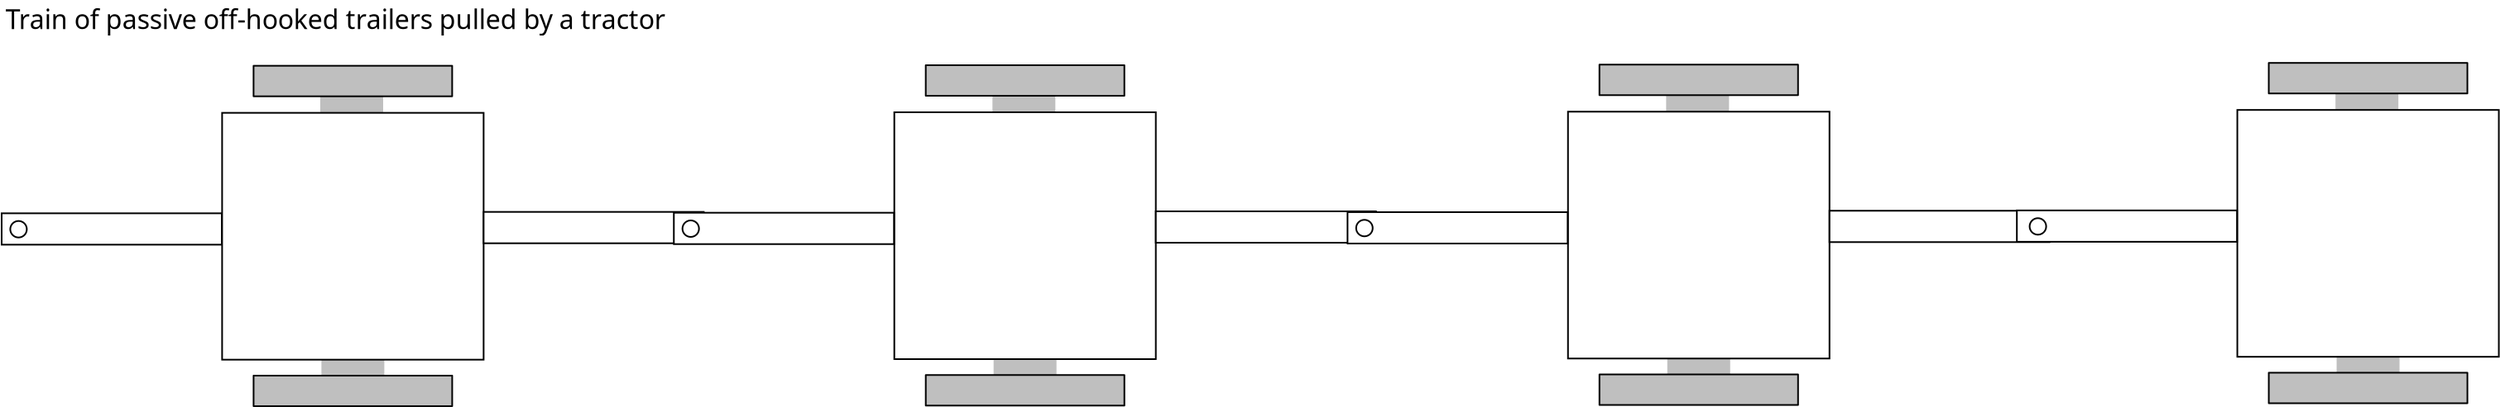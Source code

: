 <?xml version="1.0" encoding="UTF-8"?>
<dia:diagram xmlns:dia="http://www.lysator.liu.se/~alla/dia/">
  <dia:layer name="Background" visible="true">
    <dia:group>
      <dia:object type="Standard - Box" version="0" id="O0">
        <dia:attribute name="obj_pos">
          <dia:point val="-19.464,25.034"/>
        </dia:attribute>
        <dia:attribute name="obj_bb">
          <dia:rectangle val="-19.514,24.984;-15.714,25.984"/>
        </dia:attribute>
        <dia:attribute name="elem_corner">
          <dia:point val="-19.464,25.034"/>
        </dia:attribute>
        <dia:attribute name="elem_width">
          <dia:real val="3.7"/>
        </dia:attribute>
        <dia:attribute name="elem_height">
          <dia:real val="0.9"/>
        </dia:attribute>
        <dia:attribute name="border_color">
          <dia:color val="#bfbfbf"/>
        </dia:attribute>
        <dia:attribute name="inner_color">
          <dia:color val="#bfbfbf"/>
        </dia:attribute>
        <dia:attribute name="show_background">
          <dia:boolean val="true"/>
        </dia:attribute>
        <dia:attribute name="corner_radius">
          <dia:real val="1.175e-38"/>
        </dia:attribute>
      </dia:object>
      <dia:object type="Standard - Box" version="0" id="O1">
        <dia:attribute name="obj_pos">
          <dia:point val="-19.534,9.069"/>
        </dia:attribute>
        <dia:attribute name="obj_bb">
          <dia:rectangle val="-19.584,9.019;-15.784,10.019"/>
        </dia:attribute>
        <dia:attribute name="elem_corner">
          <dia:point val="-19.534,9.069"/>
        </dia:attribute>
        <dia:attribute name="elem_width">
          <dia:real val="3.7"/>
        </dia:attribute>
        <dia:attribute name="elem_height">
          <dia:real val="0.9"/>
        </dia:attribute>
        <dia:attribute name="border_color">
          <dia:color val="#bfbfbf"/>
        </dia:attribute>
        <dia:attribute name="inner_color">
          <dia:color val="#bfbfbf"/>
        </dia:attribute>
        <dia:attribute name="show_background">
          <dia:boolean val="true"/>
        </dia:attribute>
        <dia:attribute name="corner_radius">
          <dia:real val="1.175e-38"/>
        </dia:attribute>
      </dia:object>
      <dia:object type="Standard - Box" version="0" id="O2">
        <dia:attribute name="obj_pos">
          <dia:point val="-25.514,10.034"/>
        </dia:attribute>
        <dia:attribute name="obj_bb">
          <dia:rectangle val="-25.564,9.984;-9.664,25.034"/>
        </dia:attribute>
        <dia:attribute name="elem_corner">
          <dia:point val="-25.514,10.034"/>
        </dia:attribute>
        <dia:attribute name="elem_width">
          <dia:real val="15.8"/>
        </dia:attribute>
        <dia:attribute name="elem_height">
          <dia:real val="14.95"/>
        </dia:attribute>
        <dia:attribute name="show_background">
          <dia:boolean val="true"/>
        </dia:attribute>
      </dia:object>
      <dia:object type="Standard - Box" version="0" id="O3">
        <dia:attribute name="obj_pos">
          <dia:point val="-23.614,7.184"/>
        </dia:attribute>
        <dia:attribute name="obj_bb">
          <dia:rectangle val="-23.664,7.134;-11.564,9.084"/>
        </dia:attribute>
        <dia:attribute name="elem_corner">
          <dia:point val="-23.614,7.184"/>
        </dia:attribute>
        <dia:attribute name="elem_width">
          <dia:real val="12"/>
        </dia:attribute>
        <dia:attribute name="elem_height">
          <dia:real val="1.85"/>
        </dia:attribute>
        <dia:attribute name="inner_color">
          <dia:color val="#bfbfbf"/>
        </dia:attribute>
        <dia:attribute name="show_background">
          <dia:boolean val="true"/>
        </dia:attribute>
        <dia:attribute name="corner_radius">
          <dia:real val="1.175e-38"/>
        </dia:attribute>
      </dia:object>
      <dia:object type="Standard - Box" version="0" id="O4">
        <dia:attribute name="obj_pos">
          <dia:point val="-23.613,25.949"/>
        </dia:attribute>
        <dia:attribute name="obj_bb">
          <dia:rectangle val="-23.663,25.899;-11.563,27.849"/>
        </dia:attribute>
        <dia:attribute name="elem_corner">
          <dia:point val="-23.613,25.949"/>
        </dia:attribute>
        <dia:attribute name="elem_width">
          <dia:real val="12"/>
        </dia:attribute>
        <dia:attribute name="elem_height">
          <dia:real val="1.85"/>
        </dia:attribute>
        <dia:attribute name="inner_color">
          <dia:color val="#bfbfbf"/>
        </dia:attribute>
        <dia:attribute name="show_background">
          <dia:boolean val="true"/>
        </dia:attribute>
        <dia:attribute name="corner_radius">
          <dia:real val="1.175e-38"/>
        </dia:attribute>
      </dia:object>
      <dia:object type="Standard - Box" version="0" id="O5">
        <dia:attribute name="obj_pos">
          <dia:point val="-9.714,16.034"/>
        </dia:attribute>
        <dia:attribute name="obj_bb">
          <dia:rectangle val="-9.764,15.984;3.636,17.984"/>
        </dia:attribute>
        <dia:attribute name="elem_corner">
          <dia:point val="-9.714,16.034"/>
        </dia:attribute>
        <dia:attribute name="elem_width">
          <dia:real val="13.3"/>
        </dia:attribute>
        <dia:attribute name="elem_height">
          <dia:real val="1.9"/>
        </dia:attribute>
        <dia:attribute name="show_background">
          <dia:boolean val="true"/>
        </dia:attribute>
      </dia:object>
      <dia:object type="Standard - Box" version="0" id="O6">
        <dia:attribute name="obj_pos">
          <dia:point val="-38.834,16.119"/>
        </dia:attribute>
        <dia:attribute name="obj_bb">
          <dia:rectangle val="-38.884,16.069;-25.484,18.069"/>
        </dia:attribute>
        <dia:attribute name="elem_corner">
          <dia:point val="-38.834,16.119"/>
        </dia:attribute>
        <dia:attribute name="elem_width">
          <dia:real val="13.3"/>
        </dia:attribute>
        <dia:attribute name="elem_height">
          <dia:real val="1.9"/>
        </dia:attribute>
        <dia:attribute name="show_background">
          <dia:boolean val="true"/>
        </dia:attribute>
      </dia:object>
      <dia:object type="Standard - Ellipse" version="0" id="O7">
        <dia:attribute name="obj_pos">
          <dia:point val="1.986,16.484"/>
        </dia:attribute>
        <dia:attribute name="obj_bb">
          <dia:rectangle val="1.936,16.434;3.036,17.534"/>
        </dia:attribute>
        <dia:attribute name="elem_corner">
          <dia:point val="1.986,16.484"/>
        </dia:attribute>
        <dia:attribute name="elem_width">
          <dia:real val="1"/>
        </dia:attribute>
        <dia:attribute name="elem_height">
          <dia:real val="1"/>
        </dia:attribute>
        <dia:attribute name="aspect">
          <dia:enum val="2"/>
        </dia:attribute>
      </dia:object>
      <dia:object type="Standard - Ellipse" version="0" id="O8">
        <dia:attribute name="obj_pos">
          <dia:point val="-38.314,16.584"/>
        </dia:attribute>
        <dia:attribute name="obj_bb">
          <dia:rectangle val="-38.364,16.534;-37.264,17.634"/>
        </dia:attribute>
        <dia:attribute name="elem_corner">
          <dia:point val="-38.314,16.584"/>
        </dia:attribute>
        <dia:attribute name="elem_width">
          <dia:real val="1"/>
        </dia:attribute>
        <dia:attribute name="elem_height">
          <dia:real val="1"/>
        </dia:attribute>
        <dia:attribute name="aspect">
          <dia:enum val="2"/>
        </dia:attribute>
      </dia:object>
    </dia:group>
    <dia:object type="Standard - Text" version="0" id="O9">
      <dia:attribute name="obj_pos">
        <dia:point val="-38.601,4.963"/>
      </dia:attribute>
      <dia:attribute name="obj_bb">
        <dia:rectangle val="-38.601,3.88;-10.217,6.281"/>
      </dia:attribute>
      <dia:attribute name="text">
        <dia:composite type="text">
          <dia:attribute name="string">
            <dia:string>#Train of passive off-hooked trailers pulled by a tractor#</dia:string>
          </dia:attribute>
          <dia:attribute name="font">
            <dia:font family="sans" style="0" name="Helvetica"/>
          </dia:attribute>
          <dia:attribute name="height">
            <dia:real val="2"/>
          </dia:attribute>
          <dia:attribute name="pos">
            <dia:point val="-38.601,4.963"/>
          </dia:attribute>
          <dia:attribute name="color">
            <dia:color val="#000000"/>
          </dia:attribute>
          <dia:attribute name="alignment">
            <dia:enum val="0"/>
          </dia:attribute>
        </dia:composite>
      </dia:attribute>
    </dia:object>
    <dia:group>
      <dia:object type="Standard - Box" version="0" id="O10">
        <dia:attribute name="obj_pos">
          <dia:point val="21.15,25"/>
        </dia:attribute>
        <dia:attribute name="obj_bb">
          <dia:rectangle val="21.1,24.95;24.9,25.95"/>
        </dia:attribute>
        <dia:attribute name="elem_corner">
          <dia:point val="21.15,25"/>
        </dia:attribute>
        <dia:attribute name="elem_width">
          <dia:real val="3.7"/>
        </dia:attribute>
        <dia:attribute name="elem_height">
          <dia:real val="0.9"/>
        </dia:attribute>
        <dia:attribute name="border_color">
          <dia:color val="#bfbfbf"/>
        </dia:attribute>
        <dia:attribute name="inner_color">
          <dia:color val="#bfbfbf"/>
        </dia:attribute>
        <dia:attribute name="show_background">
          <dia:boolean val="true"/>
        </dia:attribute>
        <dia:attribute name="corner_radius">
          <dia:real val="1.175e-38"/>
        </dia:attribute>
      </dia:object>
      <dia:object type="Standard - Box" version="0" id="O11">
        <dia:attribute name="obj_pos">
          <dia:point val="21.08,9.035"/>
        </dia:attribute>
        <dia:attribute name="obj_bb">
          <dia:rectangle val="21.03,8.985;24.83,9.985"/>
        </dia:attribute>
        <dia:attribute name="elem_corner">
          <dia:point val="21.08,9.035"/>
        </dia:attribute>
        <dia:attribute name="elem_width">
          <dia:real val="3.7"/>
        </dia:attribute>
        <dia:attribute name="elem_height">
          <dia:real val="0.9"/>
        </dia:attribute>
        <dia:attribute name="border_color">
          <dia:color val="#bfbfbf"/>
        </dia:attribute>
        <dia:attribute name="inner_color">
          <dia:color val="#bfbfbf"/>
        </dia:attribute>
        <dia:attribute name="show_background">
          <dia:boolean val="true"/>
        </dia:attribute>
        <dia:attribute name="corner_radius">
          <dia:real val="1.175e-38"/>
        </dia:attribute>
      </dia:object>
      <dia:object type="Standard - Box" version="0" id="O12">
        <dia:attribute name="obj_pos">
          <dia:point val="15.1,10"/>
        </dia:attribute>
        <dia:attribute name="obj_bb">
          <dia:rectangle val="15.05,9.95;30.95,25"/>
        </dia:attribute>
        <dia:attribute name="elem_corner">
          <dia:point val="15.1,10"/>
        </dia:attribute>
        <dia:attribute name="elem_width">
          <dia:real val="15.8"/>
        </dia:attribute>
        <dia:attribute name="elem_height">
          <dia:real val="14.95"/>
        </dia:attribute>
        <dia:attribute name="show_background">
          <dia:boolean val="true"/>
        </dia:attribute>
      </dia:object>
      <dia:object type="Standard - Box" version="0" id="O13">
        <dia:attribute name="obj_pos">
          <dia:point val="17,7.15"/>
        </dia:attribute>
        <dia:attribute name="obj_bb">
          <dia:rectangle val="16.95,7.1;29.05,9.05"/>
        </dia:attribute>
        <dia:attribute name="elem_corner">
          <dia:point val="17,7.15"/>
        </dia:attribute>
        <dia:attribute name="elem_width">
          <dia:real val="12"/>
        </dia:attribute>
        <dia:attribute name="elem_height">
          <dia:real val="1.85"/>
        </dia:attribute>
        <dia:attribute name="inner_color">
          <dia:color val="#bfbfbf"/>
        </dia:attribute>
        <dia:attribute name="show_background">
          <dia:boolean val="true"/>
        </dia:attribute>
        <dia:attribute name="corner_radius">
          <dia:real val="1.175e-38"/>
        </dia:attribute>
      </dia:object>
      <dia:object type="Standard - Box" version="0" id="O14">
        <dia:attribute name="obj_pos">
          <dia:point val="17.001,25.914"/>
        </dia:attribute>
        <dia:attribute name="obj_bb">
          <dia:rectangle val="16.951,25.864;29.051,27.814"/>
        </dia:attribute>
        <dia:attribute name="elem_corner">
          <dia:point val="17.001,25.914"/>
        </dia:attribute>
        <dia:attribute name="elem_width">
          <dia:real val="12"/>
        </dia:attribute>
        <dia:attribute name="elem_height">
          <dia:real val="1.85"/>
        </dia:attribute>
        <dia:attribute name="inner_color">
          <dia:color val="#bfbfbf"/>
        </dia:attribute>
        <dia:attribute name="show_background">
          <dia:boolean val="true"/>
        </dia:attribute>
        <dia:attribute name="corner_radius">
          <dia:real val="1.175e-38"/>
        </dia:attribute>
      </dia:object>
      <dia:object type="Standard - Box" version="0" id="O15">
        <dia:attribute name="obj_pos">
          <dia:point val="30.9,16"/>
        </dia:attribute>
        <dia:attribute name="obj_bb">
          <dia:rectangle val="30.85,15.95;44.25,17.95"/>
        </dia:attribute>
        <dia:attribute name="elem_corner">
          <dia:point val="30.9,16"/>
        </dia:attribute>
        <dia:attribute name="elem_width">
          <dia:real val="13.3"/>
        </dia:attribute>
        <dia:attribute name="elem_height">
          <dia:real val="1.9"/>
        </dia:attribute>
        <dia:attribute name="show_background">
          <dia:boolean val="true"/>
        </dia:attribute>
      </dia:object>
      <dia:object type="Standard - Box" version="0" id="O16">
        <dia:attribute name="obj_pos">
          <dia:point val="1.78,16.085"/>
        </dia:attribute>
        <dia:attribute name="obj_bb">
          <dia:rectangle val="1.73,16.035;15.13,18.035"/>
        </dia:attribute>
        <dia:attribute name="elem_corner">
          <dia:point val="1.78,16.085"/>
        </dia:attribute>
        <dia:attribute name="elem_width">
          <dia:real val="13.3"/>
        </dia:attribute>
        <dia:attribute name="elem_height">
          <dia:real val="1.9"/>
        </dia:attribute>
        <dia:attribute name="show_background">
          <dia:boolean val="true"/>
        </dia:attribute>
      </dia:object>
      <dia:object type="Standard - Ellipse" version="0" id="O17">
        <dia:attribute name="obj_pos">
          <dia:point val="42.6,16.45"/>
        </dia:attribute>
        <dia:attribute name="obj_bb">
          <dia:rectangle val="42.55,16.4;43.65,17.5"/>
        </dia:attribute>
        <dia:attribute name="elem_corner">
          <dia:point val="42.6,16.45"/>
        </dia:attribute>
        <dia:attribute name="elem_width">
          <dia:real val="1"/>
        </dia:attribute>
        <dia:attribute name="elem_height">
          <dia:real val="1"/>
        </dia:attribute>
        <dia:attribute name="aspect">
          <dia:enum val="2"/>
        </dia:attribute>
      </dia:object>
      <dia:object type="Standard - Ellipse" version="0" id="O18">
        <dia:attribute name="obj_pos">
          <dia:point val="2.3,16.55"/>
        </dia:attribute>
        <dia:attribute name="obj_bb">
          <dia:rectangle val="2.25,16.5;3.35,17.6"/>
        </dia:attribute>
        <dia:attribute name="elem_corner">
          <dia:point val="2.3,16.55"/>
        </dia:attribute>
        <dia:attribute name="elem_width">
          <dia:real val="1"/>
        </dia:attribute>
        <dia:attribute name="elem_height">
          <dia:real val="1"/>
        </dia:attribute>
        <dia:attribute name="aspect">
          <dia:enum val="2"/>
        </dia:attribute>
      </dia:object>
    </dia:group>
    <dia:group>
      <dia:object type="Standard - Box" version="0" id="O19">
        <dia:attribute name="obj_pos">
          <dia:point val="61.854,24.964"/>
        </dia:attribute>
        <dia:attribute name="obj_bb">
          <dia:rectangle val="61.804,24.914;65.604,25.914"/>
        </dia:attribute>
        <dia:attribute name="elem_corner">
          <dia:point val="61.854,24.964"/>
        </dia:attribute>
        <dia:attribute name="elem_width">
          <dia:real val="3.7"/>
        </dia:attribute>
        <dia:attribute name="elem_height">
          <dia:real val="0.9"/>
        </dia:attribute>
        <dia:attribute name="border_color">
          <dia:color val="#bfbfbf"/>
        </dia:attribute>
        <dia:attribute name="inner_color">
          <dia:color val="#bfbfbf"/>
        </dia:attribute>
        <dia:attribute name="show_background">
          <dia:boolean val="true"/>
        </dia:attribute>
        <dia:attribute name="corner_radius">
          <dia:real val="1.175e-38"/>
        </dia:attribute>
      </dia:object>
      <dia:object type="Standard - Box" version="0" id="O20">
        <dia:attribute name="obj_pos">
          <dia:point val="61.784,8.999"/>
        </dia:attribute>
        <dia:attribute name="obj_bb">
          <dia:rectangle val="61.734,8.949;65.534,9.949"/>
        </dia:attribute>
        <dia:attribute name="elem_corner">
          <dia:point val="61.784,8.999"/>
        </dia:attribute>
        <dia:attribute name="elem_width">
          <dia:real val="3.7"/>
        </dia:attribute>
        <dia:attribute name="elem_height">
          <dia:real val="0.9"/>
        </dia:attribute>
        <dia:attribute name="border_color">
          <dia:color val="#bfbfbf"/>
        </dia:attribute>
        <dia:attribute name="inner_color">
          <dia:color val="#bfbfbf"/>
        </dia:attribute>
        <dia:attribute name="show_background">
          <dia:boolean val="true"/>
        </dia:attribute>
        <dia:attribute name="corner_radius">
          <dia:real val="1.175e-38"/>
        </dia:attribute>
      </dia:object>
      <dia:object type="Standard - Box" version="0" id="O21">
        <dia:attribute name="obj_pos">
          <dia:point val="55.804,9.964"/>
        </dia:attribute>
        <dia:attribute name="obj_bb">
          <dia:rectangle val="55.754,9.914;71.654,24.964"/>
        </dia:attribute>
        <dia:attribute name="elem_corner">
          <dia:point val="55.804,9.964"/>
        </dia:attribute>
        <dia:attribute name="elem_width">
          <dia:real val="15.8"/>
        </dia:attribute>
        <dia:attribute name="elem_height">
          <dia:real val="14.95"/>
        </dia:attribute>
        <dia:attribute name="show_background">
          <dia:boolean val="true"/>
        </dia:attribute>
      </dia:object>
      <dia:object type="Standard - Box" version="0" id="O22">
        <dia:attribute name="obj_pos">
          <dia:point val="57.704,7.114"/>
        </dia:attribute>
        <dia:attribute name="obj_bb">
          <dia:rectangle val="57.654,7.064;69.754,9.014"/>
        </dia:attribute>
        <dia:attribute name="elem_corner">
          <dia:point val="57.704,7.114"/>
        </dia:attribute>
        <dia:attribute name="elem_width">
          <dia:real val="12"/>
        </dia:attribute>
        <dia:attribute name="elem_height">
          <dia:real val="1.85"/>
        </dia:attribute>
        <dia:attribute name="inner_color">
          <dia:color val="#bfbfbf"/>
        </dia:attribute>
        <dia:attribute name="show_background">
          <dia:boolean val="true"/>
        </dia:attribute>
        <dia:attribute name="corner_radius">
          <dia:real val="1.175e-38"/>
        </dia:attribute>
      </dia:object>
      <dia:object type="Standard - Box" version="0" id="O23">
        <dia:attribute name="obj_pos">
          <dia:point val="57.705,25.878"/>
        </dia:attribute>
        <dia:attribute name="obj_bb">
          <dia:rectangle val="57.655,25.828;69.755,27.778"/>
        </dia:attribute>
        <dia:attribute name="elem_corner">
          <dia:point val="57.705,25.878"/>
        </dia:attribute>
        <dia:attribute name="elem_width">
          <dia:real val="12"/>
        </dia:attribute>
        <dia:attribute name="elem_height">
          <dia:real val="1.85"/>
        </dia:attribute>
        <dia:attribute name="inner_color">
          <dia:color val="#bfbfbf"/>
        </dia:attribute>
        <dia:attribute name="show_background">
          <dia:boolean val="true"/>
        </dia:attribute>
        <dia:attribute name="corner_radius">
          <dia:real val="1.175e-38"/>
        </dia:attribute>
      </dia:object>
      <dia:object type="Standard - Box" version="0" id="O24">
        <dia:attribute name="obj_pos">
          <dia:point val="71.604,15.964"/>
        </dia:attribute>
        <dia:attribute name="obj_bb">
          <dia:rectangle val="71.554,15.914;84.954,17.914"/>
        </dia:attribute>
        <dia:attribute name="elem_corner">
          <dia:point val="71.604,15.964"/>
        </dia:attribute>
        <dia:attribute name="elem_width">
          <dia:real val="13.3"/>
        </dia:attribute>
        <dia:attribute name="elem_height">
          <dia:real val="1.9"/>
        </dia:attribute>
        <dia:attribute name="show_background">
          <dia:boolean val="true"/>
        </dia:attribute>
      </dia:object>
      <dia:object type="Standard - Box" version="0" id="O25">
        <dia:attribute name="obj_pos">
          <dia:point val="42.484,16.049"/>
        </dia:attribute>
        <dia:attribute name="obj_bb">
          <dia:rectangle val="42.434,15.999;55.834,17.999"/>
        </dia:attribute>
        <dia:attribute name="elem_corner">
          <dia:point val="42.484,16.049"/>
        </dia:attribute>
        <dia:attribute name="elem_width">
          <dia:real val="13.3"/>
        </dia:attribute>
        <dia:attribute name="elem_height">
          <dia:real val="1.9"/>
        </dia:attribute>
        <dia:attribute name="show_background">
          <dia:boolean val="true"/>
        </dia:attribute>
      </dia:object>
      <dia:object type="Standard - Ellipse" version="0" id="O26">
        <dia:attribute name="obj_pos">
          <dia:point val="83.304,16.414"/>
        </dia:attribute>
        <dia:attribute name="obj_bb">
          <dia:rectangle val="83.254,16.364;84.354,17.464"/>
        </dia:attribute>
        <dia:attribute name="elem_corner">
          <dia:point val="83.304,16.414"/>
        </dia:attribute>
        <dia:attribute name="elem_width">
          <dia:real val="1"/>
        </dia:attribute>
        <dia:attribute name="elem_height">
          <dia:real val="1"/>
        </dia:attribute>
        <dia:attribute name="aspect">
          <dia:enum val="2"/>
        </dia:attribute>
      </dia:object>
      <dia:object type="Standard - Ellipse" version="0" id="O27">
        <dia:attribute name="obj_pos">
          <dia:point val="43.004,16.514"/>
        </dia:attribute>
        <dia:attribute name="obj_bb">
          <dia:rectangle val="42.954,16.464;44.054,17.564"/>
        </dia:attribute>
        <dia:attribute name="elem_corner">
          <dia:point val="43.004,16.514"/>
        </dia:attribute>
        <dia:attribute name="elem_width">
          <dia:real val="1"/>
        </dia:attribute>
        <dia:attribute name="elem_height">
          <dia:real val="1"/>
        </dia:attribute>
        <dia:attribute name="aspect">
          <dia:enum val="2"/>
        </dia:attribute>
      </dia:object>
    </dia:group>
    <dia:group>
      <dia:object type="Standard - Box" version="0" id="O28">
        <dia:attribute name="obj_pos">
          <dia:point val="102.295,24.859"/>
        </dia:attribute>
        <dia:attribute name="obj_bb">
          <dia:rectangle val="102.245,24.809;106.045,25.809"/>
        </dia:attribute>
        <dia:attribute name="elem_corner">
          <dia:point val="102.295,24.859"/>
        </dia:attribute>
        <dia:attribute name="elem_width">
          <dia:real val="3.7"/>
        </dia:attribute>
        <dia:attribute name="elem_height">
          <dia:real val="0.9"/>
        </dia:attribute>
        <dia:attribute name="border_color">
          <dia:color val="#bfbfbf"/>
        </dia:attribute>
        <dia:attribute name="inner_color">
          <dia:color val="#bfbfbf"/>
        </dia:attribute>
        <dia:attribute name="show_background">
          <dia:boolean val="true"/>
        </dia:attribute>
        <dia:attribute name="corner_radius">
          <dia:real val="1.175e-38"/>
        </dia:attribute>
      </dia:object>
      <dia:object type="Standard - Box" version="0" id="O29">
        <dia:attribute name="obj_pos">
          <dia:point val="102.225,8.894"/>
        </dia:attribute>
        <dia:attribute name="obj_bb">
          <dia:rectangle val="102.175,8.844;105.975,9.844"/>
        </dia:attribute>
        <dia:attribute name="elem_corner">
          <dia:point val="102.225,8.894"/>
        </dia:attribute>
        <dia:attribute name="elem_width">
          <dia:real val="3.7"/>
        </dia:attribute>
        <dia:attribute name="elem_height">
          <dia:real val="0.9"/>
        </dia:attribute>
        <dia:attribute name="border_color">
          <dia:color val="#bfbfbf"/>
        </dia:attribute>
        <dia:attribute name="inner_color">
          <dia:color val="#bfbfbf"/>
        </dia:attribute>
        <dia:attribute name="show_background">
          <dia:boolean val="true"/>
        </dia:attribute>
        <dia:attribute name="corner_radius">
          <dia:real val="1.175e-38"/>
        </dia:attribute>
      </dia:object>
      <dia:object type="Standard - Box" version="0" id="O30">
        <dia:attribute name="obj_pos">
          <dia:point val="96.245,9.859"/>
        </dia:attribute>
        <dia:attribute name="obj_bb">
          <dia:rectangle val="96.195,9.809;112.095,24.859"/>
        </dia:attribute>
        <dia:attribute name="elem_corner">
          <dia:point val="96.245,9.859"/>
        </dia:attribute>
        <dia:attribute name="elem_width">
          <dia:real val="15.8"/>
        </dia:attribute>
        <dia:attribute name="elem_height">
          <dia:real val="14.95"/>
        </dia:attribute>
        <dia:attribute name="show_background">
          <dia:boolean val="true"/>
        </dia:attribute>
      </dia:object>
      <dia:object type="Standard - Box" version="0" id="O31">
        <dia:attribute name="obj_pos">
          <dia:point val="98.145,7.009"/>
        </dia:attribute>
        <dia:attribute name="obj_bb">
          <dia:rectangle val="98.095,6.959;110.195,8.909"/>
        </dia:attribute>
        <dia:attribute name="elem_corner">
          <dia:point val="98.145,7.009"/>
        </dia:attribute>
        <dia:attribute name="elem_width">
          <dia:real val="12"/>
        </dia:attribute>
        <dia:attribute name="elem_height">
          <dia:real val="1.85"/>
        </dia:attribute>
        <dia:attribute name="inner_color">
          <dia:color val="#bfbfbf"/>
        </dia:attribute>
        <dia:attribute name="show_background">
          <dia:boolean val="true"/>
        </dia:attribute>
        <dia:attribute name="corner_radius">
          <dia:real val="1.175e-38"/>
        </dia:attribute>
      </dia:object>
      <dia:object type="Standard - Box" version="0" id="O32">
        <dia:attribute name="obj_pos">
          <dia:point val="98.146,25.773"/>
        </dia:attribute>
        <dia:attribute name="obj_bb">
          <dia:rectangle val="98.096,25.723;110.196,27.673"/>
        </dia:attribute>
        <dia:attribute name="elem_corner">
          <dia:point val="98.146,25.773"/>
        </dia:attribute>
        <dia:attribute name="elem_width">
          <dia:real val="12"/>
        </dia:attribute>
        <dia:attribute name="elem_height">
          <dia:real val="1.85"/>
        </dia:attribute>
        <dia:attribute name="inner_color">
          <dia:color val="#bfbfbf"/>
        </dia:attribute>
        <dia:attribute name="show_background">
          <dia:boolean val="true"/>
        </dia:attribute>
        <dia:attribute name="corner_radius">
          <dia:real val="1.175e-38"/>
        </dia:attribute>
      </dia:object>
      <dia:object type="Standard - Box" version="0" id="O33">
        <dia:attribute name="obj_pos">
          <dia:point val="82.925,15.944"/>
        </dia:attribute>
        <dia:attribute name="obj_bb">
          <dia:rectangle val="82.875,15.894;96.275,17.894"/>
        </dia:attribute>
        <dia:attribute name="elem_corner">
          <dia:point val="82.925,15.944"/>
        </dia:attribute>
        <dia:attribute name="elem_width">
          <dia:real val="13.3"/>
        </dia:attribute>
        <dia:attribute name="elem_height">
          <dia:real val="1.9"/>
        </dia:attribute>
        <dia:attribute name="show_background">
          <dia:boolean val="true"/>
        </dia:attribute>
      </dia:object>
      <dia:object type="Standard - Ellipse" version="0" id="O34">
        <dia:attribute name="obj_pos">
          <dia:point val="83.696,16.414"/>
        </dia:attribute>
        <dia:attribute name="obj_bb">
          <dia:rectangle val="83.646,16.364;84.746,17.464"/>
        </dia:attribute>
        <dia:attribute name="elem_corner">
          <dia:point val="83.696,16.414"/>
        </dia:attribute>
        <dia:attribute name="elem_width">
          <dia:real val="1"/>
        </dia:attribute>
        <dia:attribute name="elem_height">
          <dia:real val="1"/>
        </dia:attribute>
        <dia:attribute name="aspect">
          <dia:enum val="2"/>
        </dia:attribute>
      </dia:object>
    </dia:group>
  </dia:layer>
  <dia:layer name="Bond Graph" visible="true">
    <dia:object type="BondGraph - MTT port" version="0" id="O35">
      <dia:attribute name="obj_pos">
        <dia:point val="85.534,31.741"/>
      </dia:attribute>
      <dia:attribute name="obj_bb">
        <dia:rectangle val="85.484,31.691;116.405,36.895"/>
      </dia:attribute>
      <dia:attribute name="elem_corner">
        <dia:point val="85.534,31.741"/>
      </dia:attribute>
      <dia:attribute name="elem_width">
        <dia:real val="30.821"/>
      </dia:attribute>
      <dia:attribute name="elem_height">
        <dia:real val="4.807"/>
      </dia:attribute>
      <dia:attribute name="line_width">
        <dia:real val="0.1"/>
      </dia:attribute>
      <dia:attribute name="line_colour">
        <dia:color val="#000000"/>
      </dia:attribute>
      <dia:attribute name="fill_colour">
        <dia:color val="#ffffff"/>
      </dia:attribute>
      <dia:attribute name="show_background">
        <dia:boolean val="false"/>
      </dia:attribute>
      <dia:attribute name="line_style">
        <dia:enum val="0"/>
        <dia:real val="1"/>
      </dia:attribute>
      <dia:attribute name="text">
        <dia:composite type="text">
          <dia:attribute name="string">
            <dia:string>#tractor:tractor#</dia:string>
          </dia:attribute>
          <dia:attribute name="font">
            <dia:font family="serif" style="80" name="Times-Roman"/>
          </dia:attribute>
          <dia:attribute name="height">
            <dia:real val="4"/>
          </dia:attribute>
          <dia:attribute name="pos">
            <dia:point val="100.944,34.945"/>
          </dia:attribute>
          <dia:attribute name="color">
            <dia:color val="#000000"/>
          </dia:attribute>
          <dia:attribute name="alignment">
            <dia:enum val="1"/>
          </dia:attribute>
        </dia:composite>
      </dia:attribute>
      <dia:attribute name="flip_horizontal">
        <dia:boolean val="false"/>
      </dia:attribute>
      <dia:attribute name="flip_vertical">
        <dia:boolean val="false"/>
      </dia:attribute>
    </dia:object>
    <dia:object type="BondGraph - MTT port" version="0" id="O36">
      <dia:attribute name="obj_pos">
        <dia:point val="48.562,31.5"/>
      </dia:attribute>
      <dia:attribute name="obj_bb">
        <dia:rectangle val="48.513,31.45;74.184,36.654"/>
      </dia:attribute>
      <dia:attribute name="elem_corner">
        <dia:point val="48.562,31.5"/>
      </dia:attribute>
      <dia:attribute name="elem_width">
        <dia:real val="25.571"/>
      </dia:attribute>
      <dia:attribute name="elem_height">
        <dia:real val="4.807"/>
      </dia:attribute>
      <dia:attribute name="line_width">
        <dia:real val="0.1"/>
      </dia:attribute>
      <dia:attribute name="line_colour">
        <dia:color val="#000000"/>
      </dia:attribute>
      <dia:attribute name="fill_colour">
        <dia:color val="#ffffff"/>
      </dia:attribute>
      <dia:attribute name="show_background">
        <dia:boolean val="false"/>
      </dia:attribute>
      <dia:attribute name="line_style">
        <dia:enum val="0"/>
        <dia:real val="1"/>
      </dia:attribute>
      <dia:attribute name="text">
        <dia:composite type="text">
          <dia:attribute name="string">
            <dia:string>#trailer:front#</dia:string>
          </dia:attribute>
          <dia:attribute name="font">
            <dia:font family="serif" style="80" name="Times-Roman"/>
          </dia:attribute>
          <dia:attribute name="height">
            <dia:real val="4"/>
          </dia:attribute>
          <dia:attribute name="pos">
            <dia:point val="61.348,34.704"/>
          </dia:attribute>
          <dia:attribute name="color">
            <dia:color val="#000000"/>
          </dia:attribute>
          <dia:attribute name="alignment">
            <dia:enum val="1"/>
          </dia:attribute>
        </dia:composite>
      </dia:attribute>
      <dia:attribute name="flip_horizontal">
        <dia:boolean val="false"/>
      </dia:attribute>
      <dia:attribute name="flip_vertical">
        <dia:boolean val="false"/>
      </dia:attribute>
    </dia:object>
    <dia:object type="BondGraph - MTT port" version="0" id="O37">
      <dia:attribute name="obj_pos">
        <dia:point val="-26.128,31.641"/>
      </dia:attribute>
      <dia:attribute name="obj_bb">
        <dia:rectangle val="-26.178,31.591;-2.195,36.795"/>
      </dia:attribute>
      <dia:attribute name="elem_corner">
        <dia:point val="-26.128,31.641"/>
      </dia:attribute>
      <dia:attribute name="elem_width">
        <dia:real val="23.884"/>
      </dia:attribute>
      <dia:attribute name="elem_height">
        <dia:real val="4.807"/>
      </dia:attribute>
      <dia:attribute name="line_width">
        <dia:real val="0.1"/>
      </dia:attribute>
      <dia:attribute name="line_colour">
        <dia:color val="#000000"/>
      </dia:attribute>
      <dia:attribute name="fill_colour">
        <dia:color val="#ffffff"/>
      </dia:attribute>
      <dia:attribute name="show_background">
        <dia:boolean val="false"/>
      </dia:attribute>
      <dia:attribute name="line_style">
        <dia:enum val="0"/>
        <dia:real val="1"/>
      </dia:attribute>
      <dia:attribute name="text">
        <dia:composite type="text">
          <dia:attribute name="string">
            <dia:string>#trailer:rear#</dia:string>
          </dia:attribute>
          <dia:attribute name="font">
            <dia:font family="serif" style="80" name="Times-Roman"/>
          </dia:attribute>
          <dia:attribute name="height">
            <dia:real val="4"/>
          </dia:attribute>
          <dia:attribute name="pos">
            <dia:point val="-14.187,34.845"/>
          </dia:attribute>
          <dia:attribute name="color">
            <dia:color val="#000000"/>
          </dia:attribute>
          <dia:attribute name="alignment">
            <dia:enum val="1"/>
          </dia:attribute>
        </dia:composite>
      </dia:attribute>
      <dia:attribute name="flip_horizontal">
        <dia:boolean val="false"/>
      </dia:attribute>
      <dia:attribute name="flip_vertical">
        <dia:boolean val="false"/>
      </dia:attribute>
    </dia:object>
    <dia:object type="BondGraph - MTT port" version="0" id="O38">
      <dia:attribute name="obj_pos">
        <dia:point val="7.475,31.429"/>
      </dia:attribute>
      <dia:attribute name="obj_bb">
        <dia:rectangle val="7.425,31.379;36.846,36.583"/>
      </dia:attribute>
      <dia:attribute name="elem_corner">
        <dia:point val="7.475,31.429"/>
      </dia:attribute>
      <dia:attribute name="elem_width">
        <dia:real val="29.321"/>
      </dia:attribute>
      <dia:attribute name="elem_height">
        <dia:real val="4.807"/>
      </dia:attribute>
      <dia:attribute name="line_width">
        <dia:real val="0.1"/>
      </dia:attribute>
      <dia:attribute name="line_colour">
        <dia:color val="#000000"/>
      </dia:attribute>
      <dia:attribute name="fill_colour">
        <dia:color val="#ffffff"/>
      </dia:attribute>
      <dia:attribute name="show_background">
        <dia:boolean val="false"/>
      </dia:attribute>
      <dia:attribute name="line_style">
        <dia:enum val="0"/>
        <dia:real val="1"/>
      </dia:attribute>
      <dia:attribute name="text">
        <dia:composite type="text">
          <dia:attribute name="string">
            <dia:string>#trailer:middle#</dia:string>
          </dia:attribute>
          <dia:attribute name="font">
            <dia:font family="serif" style="80" name="Times-Roman"/>
          </dia:attribute>
          <dia:attribute name="height">
            <dia:real val="4"/>
          </dia:attribute>
          <dia:attribute name="pos">
            <dia:point val="22.136,34.633"/>
          </dia:attribute>
          <dia:attribute name="color">
            <dia:color val="#000000"/>
          </dia:attribute>
          <dia:attribute name="alignment">
            <dia:enum val="1"/>
          </dia:attribute>
        </dia:composite>
      </dia:attribute>
      <dia:attribute name="flip_horizontal">
        <dia:boolean val="false"/>
      </dia:attribute>
      <dia:attribute name="flip_vertical">
        <dia:boolean val="false"/>
      </dia:attribute>
    </dia:object>
    <dia:object type="BondGraph - MTT bond" version="0" id="O39">
      <dia:attribute name="obj_pos">
        <dia:point val="100.944,34.145"/>
      </dia:attribute>
      <dia:attribute name="obj_bb">
        <dia:rectangle val="62.125,32.06;100.045,34.855"/>
      </dia:attribute>
      <dia:attribute name="conn_endpoints">
        <dia:point val="100.944,34.145"/>
        <dia:point val="61.348,33.904"/>
      </dia:attribute>
      <dia:attribute name="numcp">
        <dia:int val="1"/>
      </dia:attribute>
      <dia:attribute name="line_width">
        <dia:real val="0.2"/>
      </dia:attribute>
      <dia:attribute name="absolute_start_gap">
        <dia:real val="1"/>
      </dia:attribute>
      <dia:attribute name="absolute_end_gap">
        <dia:real val="1"/>
      </dia:attribute>
      <dia:attribute name="object_edge_start">
        <dia:boolean val="true"/>
      </dia:attribute>
      <dia:attribute name="object_edge_end">
        <dia:boolean val="true"/>
      </dia:attribute>
      <dia:attribute name="effort_causality">
        <dia:enum val="1"/>
      </dia:attribute>
      <dia:attribute name="flow_causality">
        <dia:enum val="1"/>
      </dia:attribute>
      <dia:attribute name="arrow_on_start">
        <dia:boolean val="false"/>
      </dia:attribute>
      <dia:attribute name="signal">
        <dia:boolean val="false"/>
      </dia:attribute>
      <dia:attribute name="show_labels">
        <dia:boolean val="true"/>
      </dia:attribute>
      <dia:connections>
        <dia:connection handle="0" to="O35" connection="0"/>
        <dia:connection handle="1" to="O36" connection="0"/>
      </dia:connections>
    </dia:object>
    <dia:object type="BondGraph - MTT bond" version="0" id="O40">
      <dia:attribute name="obj_pos">
        <dia:point val="61.348,33.904"/>
      </dia:attribute>
      <dia:attribute name="obj_bb">
        <dia:rectangle val="22.912,31.985;60.448,34.774"/>
      </dia:attribute>
      <dia:attribute name="conn_endpoints">
        <dia:point val="61.348,33.904"/>
        <dia:point val="22.136,33.833"/>
      </dia:attribute>
      <dia:attribute name="numcp">
        <dia:int val="1"/>
      </dia:attribute>
      <dia:attribute name="line_width">
        <dia:real val="0.2"/>
      </dia:attribute>
      <dia:attribute name="absolute_start_gap">
        <dia:real val="1"/>
      </dia:attribute>
      <dia:attribute name="absolute_end_gap">
        <dia:real val="1"/>
      </dia:attribute>
      <dia:attribute name="object_edge_start">
        <dia:boolean val="true"/>
      </dia:attribute>
      <dia:attribute name="object_edge_end">
        <dia:boolean val="true"/>
      </dia:attribute>
      <dia:attribute name="effort_causality">
        <dia:enum val="1"/>
      </dia:attribute>
      <dia:attribute name="flow_causality">
        <dia:enum val="1"/>
      </dia:attribute>
      <dia:attribute name="arrow_on_start">
        <dia:boolean val="false"/>
      </dia:attribute>
      <dia:attribute name="signal">
        <dia:boolean val="false"/>
      </dia:attribute>
      <dia:attribute name="show_labels">
        <dia:boolean val="true"/>
      </dia:attribute>
      <dia:connections>
        <dia:connection handle="0" to="O36" connection="0"/>
        <dia:connection handle="1" to="O38" connection="0"/>
      </dia:connections>
    </dia:object>
    <dia:object type="BondGraph - MTT bond" version="0" id="O41">
      <dia:attribute name="obj_pos">
        <dia:point val="22.136,33.833"/>
      </dia:attribute>
      <dia:attribute name="obj_bb">
        <dia:rectangle val="-13.41,31.989;21.236,34.967"/>
      </dia:attribute>
      <dia:attribute name="conn_endpoints">
        <dia:point val="22.136,33.833"/>
        <dia:point val="-14.187,34.045"/>
      </dia:attribute>
      <dia:attribute name="numcp">
        <dia:int val="1"/>
      </dia:attribute>
      <dia:attribute name="line_width">
        <dia:real val="0.2"/>
      </dia:attribute>
      <dia:attribute name="absolute_start_gap">
        <dia:real val="1"/>
      </dia:attribute>
      <dia:attribute name="absolute_end_gap">
        <dia:real val="1"/>
      </dia:attribute>
      <dia:attribute name="object_edge_start">
        <dia:boolean val="true"/>
      </dia:attribute>
      <dia:attribute name="object_edge_end">
        <dia:boolean val="true"/>
      </dia:attribute>
      <dia:attribute name="effort_causality">
        <dia:enum val="1"/>
      </dia:attribute>
      <dia:attribute name="flow_causality">
        <dia:enum val="1"/>
      </dia:attribute>
      <dia:attribute name="arrow_on_start">
        <dia:boolean val="false"/>
      </dia:attribute>
      <dia:attribute name="signal">
        <dia:boolean val="false"/>
      </dia:attribute>
      <dia:attribute name="show_labels">
        <dia:boolean val="true"/>
      </dia:attribute>
      <dia:connections>
        <dia:connection handle="0" to="O38" connection="0"/>
        <dia:connection handle="1" to="O37" connection="0"/>
      </dia:connections>
    </dia:object>
    <dia:object type="BondGraph - MTT port" version="0" id="O42">
      <dia:attribute name="obj_pos">
        <dia:point val="-22.88,23.97"/>
      </dia:attribute>
      <dia:attribute name="obj_bb">
        <dia:rectangle val="-22.93,23.919;-18.821,25.827"/>
      </dia:attribute>
      <dia:attribute name="elem_corner">
        <dia:point val="-22.88,23.97"/>
      </dia:attribute>
      <dia:attribute name="elem_width">
        <dia:real val="4.009"/>
      </dia:attribute>
      <dia:attribute name="elem_height">
        <dia:real val="1.807"/>
      </dia:attribute>
      <dia:attribute name="line_width">
        <dia:real val="0.1"/>
      </dia:attribute>
      <dia:attribute name="line_colour">
        <dia:color val="#000000"/>
      </dia:attribute>
      <dia:attribute name="fill_colour">
        <dia:color val="#ffffff"/>
      </dia:attribute>
      <dia:attribute name="show_background">
        <dia:boolean val="false"/>
      </dia:attribute>
      <dia:attribute name="line_style">
        <dia:enum val="0"/>
        <dia:real val="1"/>
      </dia:attribute>
      <dia:attribute name="text">
        <dia:composite type="text">
          <dia:attribute name="string">
            <dia:string>#SS:Fx#</dia:string>
          </dia:attribute>
          <dia:attribute name="font">
            <dia:font family="serif" style="80" name="Times-Roman"/>
          </dia:attribute>
          <dia:attribute name="height">
            <dia:real val="1"/>
          </dia:attribute>
          <dia:attribute name="pos">
            <dia:point val="-20.876,25.173"/>
          </dia:attribute>
          <dia:attribute name="color">
            <dia:color val="#000000"/>
          </dia:attribute>
          <dia:attribute name="alignment">
            <dia:enum val="1"/>
          </dia:attribute>
        </dia:composite>
      </dia:attribute>
      <dia:attribute name="flip_horizontal">
        <dia:boolean val="false"/>
      </dia:attribute>
      <dia:attribute name="flip_vertical">
        <dia:boolean val="false"/>
      </dia:attribute>
    </dia:object>
    <dia:object type="BondGraph - MTT port" version="0" id="O43">
      <dia:attribute name="obj_pos">
        <dia:point val="-22.153,41.121"/>
      </dia:attribute>
      <dia:attribute name="obj_bb">
        <dia:rectangle val="-22.203,41.071;-18.094,42.978"/>
      </dia:attribute>
      <dia:attribute name="elem_corner">
        <dia:point val="-22.153,41.121"/>
      </dia:attribute>
      <dia:attribute name="elem_width">
        <dia:real val="4.009"/>
      </dia:attribute>
      <dia:attribute name="elem_height">
        <dia:real val="1.807"/>
      </dia:attribute>
      <dia:attribute name="line_width">
        <dia:real val="0.1"/>
      </dia:attribute>
      <dia:attribute name="line_colour">
        <dia:color val="#000000"/>
      </dia:attribute>
      <dia:attribute name="fill_colour">
        <dia:color val="#ffffff"/>
      </dia:attribute>
      <dia:attribute name="show_background">
        <dia:boolean val="false"/>
      </dia:attribute>
      <dia:attribute name="line_style">
        <dia:enum val="0"/>
        <dia:real val="1"/>
      </dia:attribute>
      <dia:attribute name="text">
        <dia:composite type="text">
          <dia:attribute name="string">
            <dia:string>#SS:Fy#</dia:string>
          </dia:attribute>
          <dia:attribute name="font">
            <dia:font family="serif" style="80" name="Times-Roman"/>
          </dia:attribute>
          <dia:attribute name="height">
            <dia:real val="1"/>
          </dia:attribute>
          <dia:attribute name="pos">
            <dia:point val="-20.148,42.325"/>
          </dia:attribute>
          <dia:attribute name="color">
            <dia:color val="#000000"/>
          </dia:attribute>
          <dia:attribute name="alignment">
            <dia:enum val="1"/>
          </dia:attribute>
        </dia:composite>
      </dia:attribute>
      <dia:attribute name="flip_horizontal">
        <dia:boolean val="false"/>
      </dia:attribute>
      <dia:attribute name="flip_vertical">
        <dia:boolean val="false"/>
      </dia:attribute>
    </dia:object>
    <dia:object type="BondGraph - MTT bond" version="0" id="O44">
      <dia:attribute name="obj_pos">
        <dia:point val="-14.187,34.045"/>
      </dia:attribute>
      <dia:attribute name="obj_bb">
        <dia:rectangle val="-20.398,24.324;-12.606,33.778"/>
      </dia:attribute>
      <dia:attribute name="conn_endpoints">
        <dia:point val="-14.187,34.045"/>
        <dia:point val="-20.876,24.873"/>
      </dia:attribute>
      <dia:attribute name="numcp">
        <dia:int val="1"/>
      </dia:attribute>
      <dia:attribute name="absolute_start_gap">
        <dia:real val="1"/>
      </dia:attribute>
      <dia:attribute name="absolute_end_gap">
        <dia:real val="1"/>
      </dia:attribute>
      <dia:attribute name="object_edge_start">
        <dia:boolean val="true"/>
      </dia:attribute>
      <dia:attribute name="object_edge_end">
        <dia:boolean val="true"/>
      </dia:attribute>
      <dia:attribute name="effort_causality">
        <dia:enum val="0"/>
      </dia:attribute>
      <dia:attribute name="flow_causality">
        <dia:enum val="0"/>
      </dia:attribute>
      <dia:attribute name="arrow_on_start">
        <dia:boolean val="false"/>
      </dia:attribute>
      <dia:attribute name="signal">
        <dia:boolean val="false"/>
      </dia:attribute>
      <dia:attribute name="start_label">
        <dia:string>#[x2]#</dia:string>
      </dia:attribute>
      <dia:connections>
        <dia:connection handle="0" to="O37" connection="0"/>
        <dia:connection handle="1" to="O42" connection="0"/>
      </dia:connections>
    </dia:object>
    <dia:object type="BondGraph - MTT bond" version="0" id="O45">
      <dia:attribute name="obj_pos">
        <dia:point val="-14.187,34.045"/>
      </dia:attribute>
      <dia:attribute name="obj_bb">
        <dia:rectangle val="-19.662,34.297;-12.624,42.142"/>
      </dia:attribute>
      <dia:attribute name="conn_endpoints">
        <dia:point val="-14.187,34.045"/>
        <dia:point val="-20.148,42.025"/>
      </dia:attribute>
      <dia:attribute name="numcp">
        <dia:int val="1"/>
      </dia:attribute>
      <dia:attribute name="absolute_start_gap">
        <dia:real val="1"/>
      </dia:attribute>
      <dia:attribute name="absolute_end_gap">
        <dia:real val="1"/>
      </dia:attribute>
      <dia:attribute name="object_edge_start">
        <dia:boolean val="true"/>
      </dia:attribute>
      <dia:attribute name="object_edge_end">
        <dia:boolean val="true"/>
      </dia:attribute>
      <dia:attribute name="effort_causality">
        <dia:enum val="0"/>
      </dia:attribute>
      <dia:attribute name="flow_causality">
        <dia:enum val="0"/>
      </dia:attribute>
      <dia:attribute name="arrow_on_start">
        <dia:boolean val="false"/>
      </dia:attribute>
      <dia:attribute name="signal">
        <dia:boolean val="false"/>
      </dia:attribute>
      <dia:attribute name="start_label">
        <dia:string>#[y2]#</dia:string>
      </dia:attribute>
      <dia:connections>
        <dia:connection handle="0" to="O37" connection="0"/>
        <dia:connection handle="1" to="O43" connection="0"/>
      </dia:connections>
    </dia:object>
  </dia:layer>
</dia:diagram>
